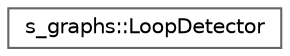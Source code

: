 digraph "Graphical Class Hierarchy"
{
 // LATEX_PDF_SIZE
  bgcolor="transparent";
  edge [fontname=Helvetica,fontsize=10,labelfontname=Helvetica,labelfontsize=10];
  node [fontname=Helvetica,fontsize=10,shape=box,height=0.2,width=0.4];
  rankdir="LR";
  Node0 [label="s_graphs::LoopDetector",height=0.2,width=0.4,color="grey40", fillcolor="white", style="filled",URL="$classs__graphs_1_1LoopDetector.html",tooltip="this class finds loops by scam matching and adds them to the pose graph"];
}
